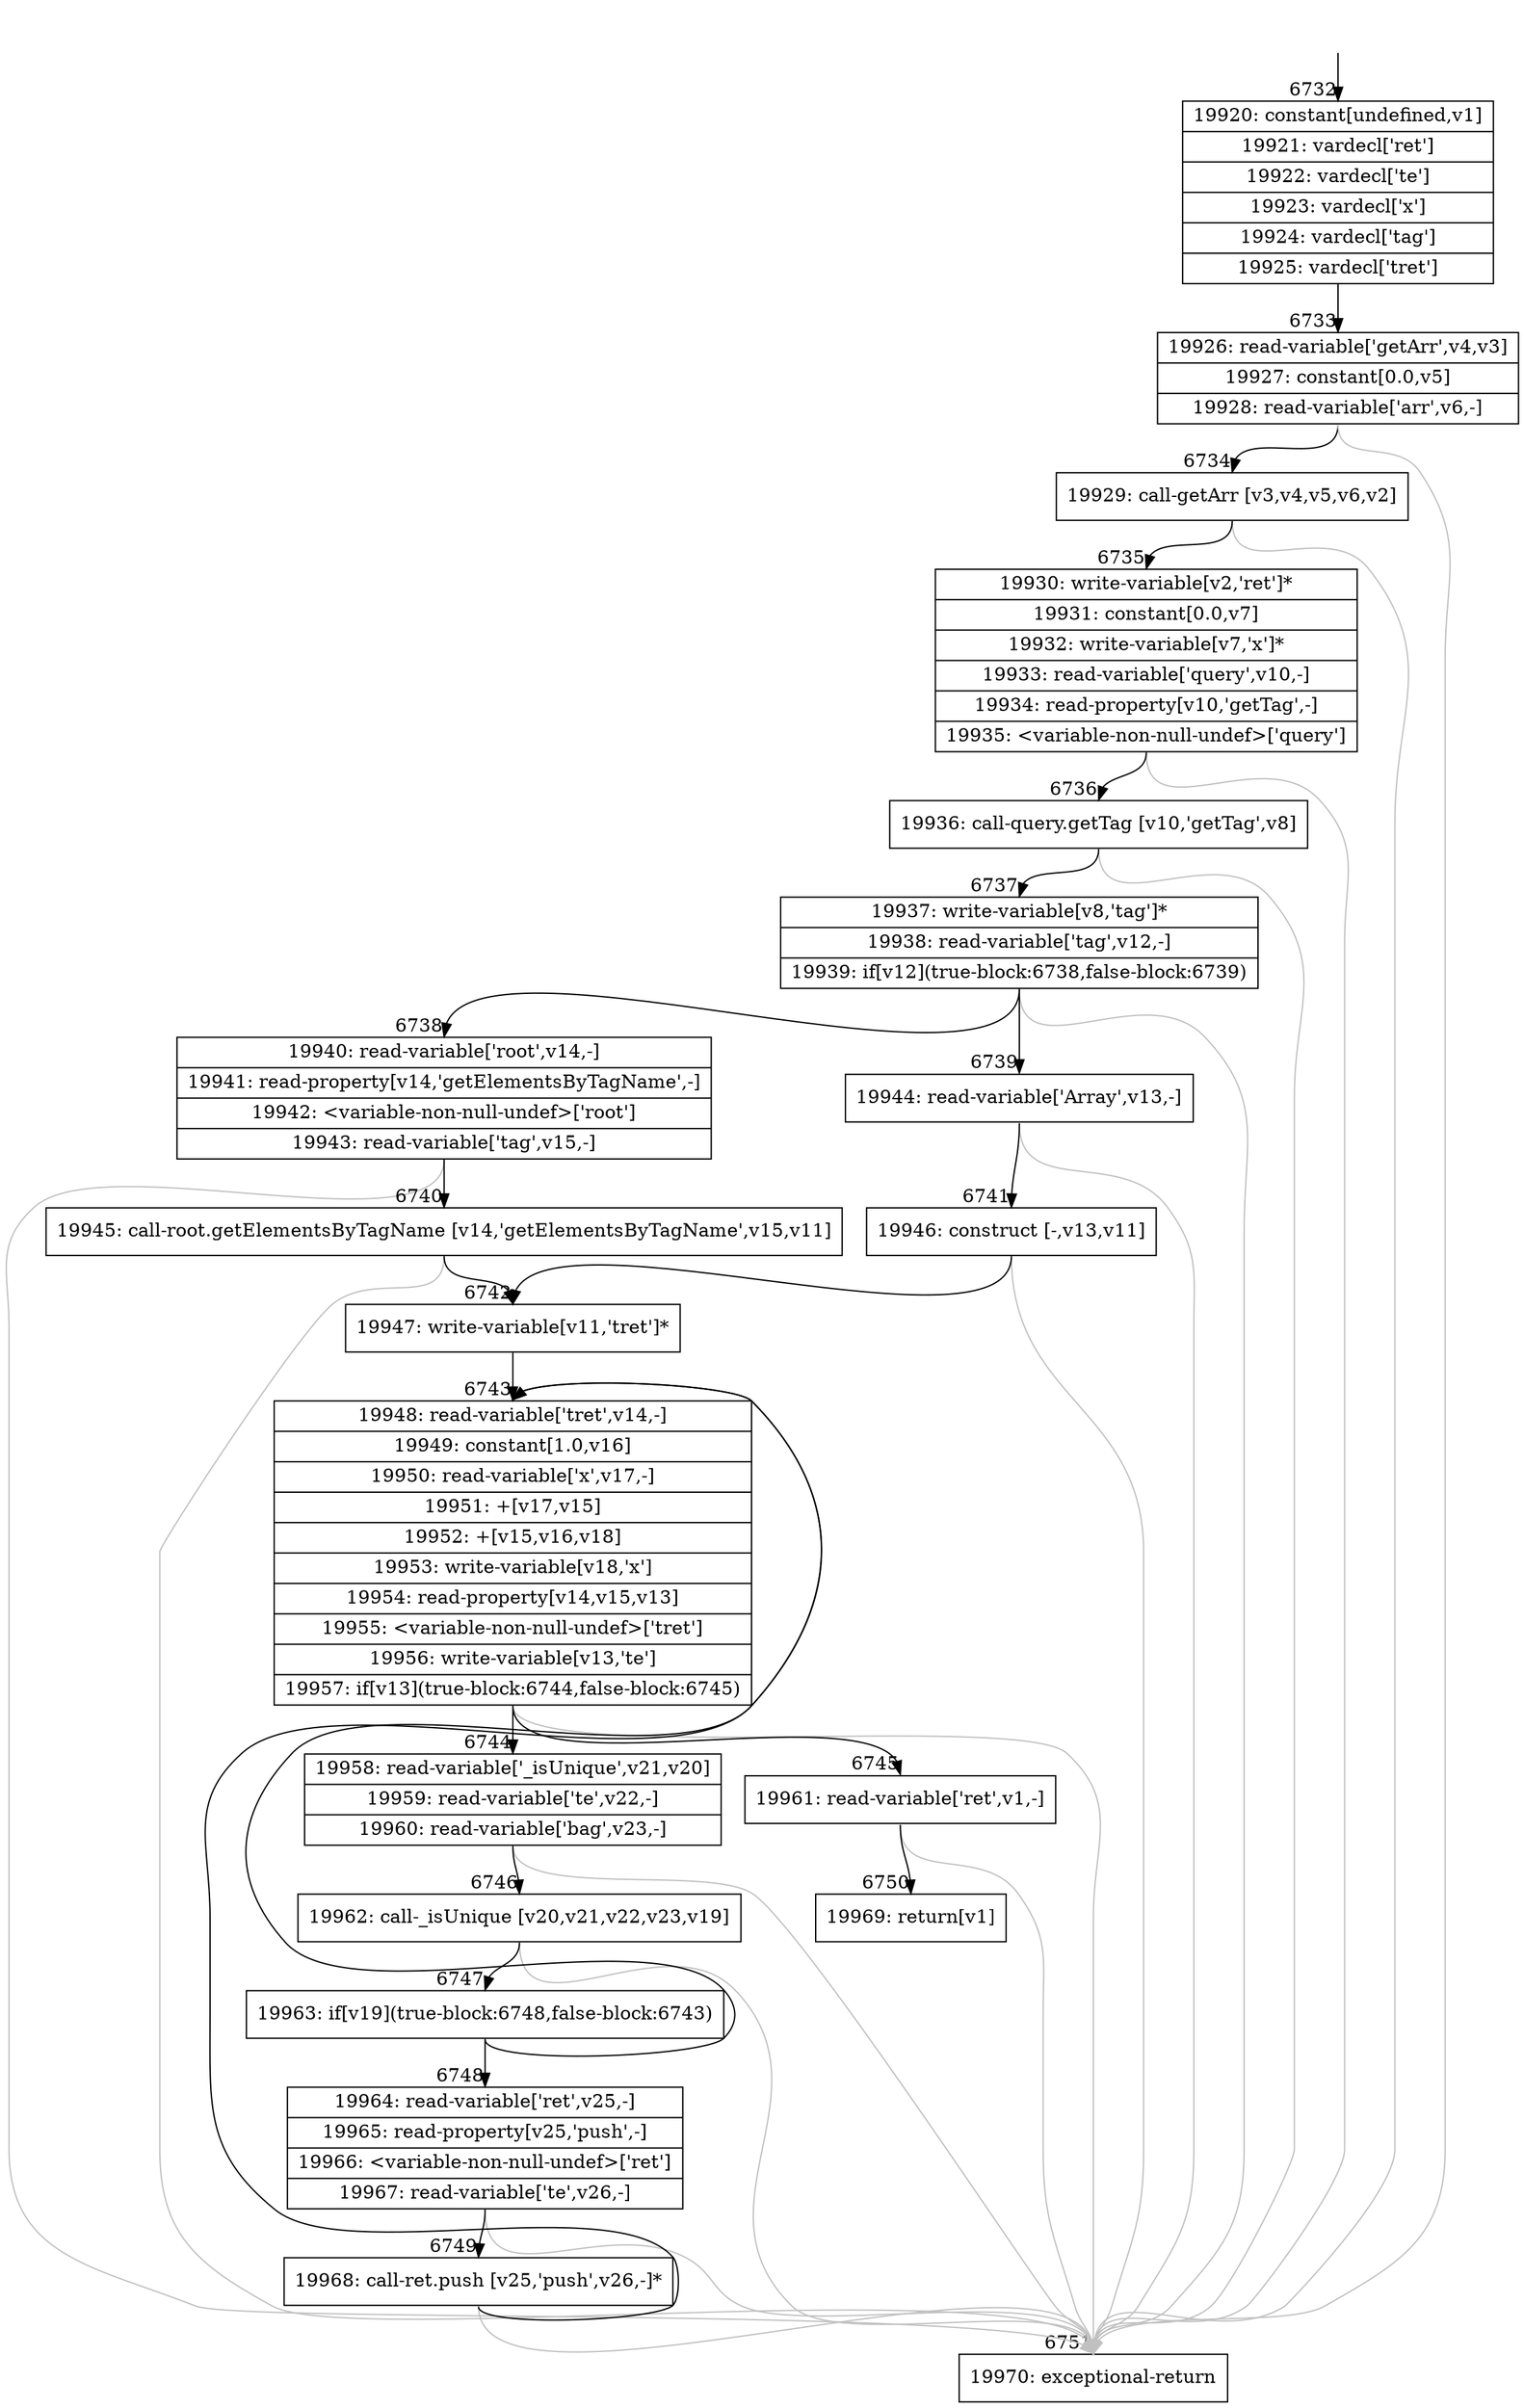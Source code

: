 digraph {
rankdir="TD"
BB_entry477[shape=none,label=""];
BB_entry477 -> BB6732 [tailport=s, headport=n, headlabel="    6732"]
BB6732 [shape=record label="{19920: constant[undefined,v1]|19921: vardecl['ret']|19922: vardecl['te']|19923: vardecl['x']|19924: vardecl['tag']|19925: vardecl['tret']}" ] 
BB6732 -> BB6733 [tailport=s, headport=n, headlabel="      6733"]
BB6733 [shape=record label="{19926: read-variable['getArr',v4,v3]|19927: constant[0.0,v5]|19928: read-variable['arr',v6,-]}" ] 
BB6733 -> BB6734 [tailport=s, headport=n, headlabel="      6734"]
BB6733 -> BB6751 [tailport=s, headport=n, color=gray, headlabel="      6751"]
BB6734 [shape=record label="{19929: call-getArr [v3,v4,v5,v6,v2]}" ] 
BB6734 -> BB6735 [tailport=s, headport=n, headlabel="      6735"]
BB6734 -> BB6751 [tailport=s, headport=n, color=gray]
BB6735 [shape=record label="{19930: write-variable[v2,'ret']*|19931: constant[0.0,v7]|19932: write-variable[v7,'x']*|19933: read-variable['query',v10,-]|19934: read-property[v10,'getTag',-]|19935: \<variable-non-null-undef\>['query']}" ] 
BB6735 -> BB6736 [tailport=s, headport=n, headlabel="      6736"]
BB6735 -> BB6751 [tailport=s, headport=n, color=gray]
BB6736 [shape=record label="{19936: call-query.getTag [v10,'getTag',v8]}" ] 
BB6736 -> BB6737 [tailport=s, headport=n, headlabel="      6737"]
BB6736 -> BB6751 [tailport=s, headport=n, color=gray]
BB6737 [shape=record label="{19937: write-variable[v8,'tag']*|19938: read-variable['tag',v12,-]|19939: if[v12](true-block:6738,false-block:6739)}" ] 
BB6737 -> BB6738 [tailport=s, headport=n, headlabel="      6738"]
BB6737 -> BB6739 [tailport=s, headport=n, headlabel="      6739"]
BB6737 -> BB6751 [tailport=s, headport=n, color=gray]
BB6738 [shape=record label="{19940: read-variable['root',v14,-]|19941: read-property[v14,'getElementsByTagName',-]|19942: \<variable-non-null-undef\>['root']|19943: read-variable['tag',v15,-]}" ] 
BB6738 -> BB6740 [tailport=s, headport=n, headlabel="      6740"]
BB6738 -> BB6751 [tailport=s, headport=n, color=gray]
BB6739 [shape=record label="{19944: read-variable['Array',v13,-]}" ] 
BB6739 -> BB6741 [tailport=s, headport=n, headlabel="      6741"]
BB6739 -> BB6751 [tailport=s, headport=n, color=gray]
BB6740 [shape=record label="{19945: call-root.getElementsByTagName [v14,'getElementsByTagName',v15,v11]}" ] 
BB6740 -> BB6742 [tailport=s, headport=n, headlabel="      6742"]
BB6740 -> BB6751 [tailport=s, headport=n, color=gray]
BB6741 [shape=record label="{19946: construct [-,v13,v11]}" ] 
BB6741 -> BB6742 [tailport=s, headport=n]
BB6741 -> BB6751 [tailport=s, headport=n, color=gray]
BB6742 [shape=record label="{19947: write-variable[v11,'tret']*}" ] 
BB6742 -> BB6743 [tailport=s, headport=n, headlabel="      6743"]
BB6743 [shape=record label="{19948: read-variable['tret',v14,-]|19949: constant[1.0,v16]|19950: read-variable['x',v17,-]|19951: +[v17,v15]|19952: +[v15,v16,v18]|19953: write-variable[v18,'x']|19954: read-property[v14,v15,v13]|19955: \<variable-non-null-undef\>['tret']|19956: write-variable[v13,'te']|19957: if[v13](true-block:6744,false-block:6745)}" ] 
BB6743 -> BB6744 [tailport=s, headport=n, headlabel="      6744"]
BB6743 -> BB6745 [tailport=s, headport=n, headlabel="      6745"]
BB6743 -> BB6751 [tailport=s, headport=n, color=gray]
BB6744 [shape=record label="{19958: read-variable['_isUnique',v21,v20]|19959: read-variable['te',v22,-]|19960: read-variable['bag',v23,-]}" ] 
BB6744 -> BB6746 [tailport=s, headport=n, headlabel="      6746"]
BB6744 -> BB6751 [tailport=s, headport=n, color=gray]
BB6745 [shape=record label="{19961: read-variable['ret',v1,-]}" ] 
BB6745 -> BB6750 [tailport=s, headport=n, headlabel="      6750"]
BB6745 -> BB6751 [tailport=s, headport=n, color=gray]
BB6746 [shape=record label="{19962: call-_isUnique [v20,v21,v22,v23,v19]}" ] 
BB6746 -> BB6747 [tailport=s, headport=n, headlabel="      6747"]
BB6746 -> BB6751 [tailport=s, headport=n, color=gray]
BB6747 [shape=record label="{19963: if[v19](true-block:6748,false-block:6743)}" ] 
BB6747 -> BB6748 [tailport=s, headport=n, headlabel="      6748"]
BB6747 -> BB6743 [tailport=s, headport=n]
BB6748 [shape=record label="{19964: read-variable['ret',v25,-]|19965: read-property[v25,'push',-]|19966: \<variable-non-null-undef\>['ret']|19967: read-variable['te',v26,-]}" ] 
BB6748 -> BB6749 [tailport=s, headport=n, headlabel="      6749"]
BB6748 -> BB6751 [tailport=s, headport=n, color=gray]
BB6749 [shape=record label="{19968: call-ret.push [v25,'push',v26,-]*}" ] 
BB6749 -> BB6743 [tailport=s, headport=n]
BB6749 -> BB6751 [tailport=s, headport=n, color=gray]
BB6750 [shape=record label="{19969: return[v1]}" ] 
BB6751 [shape=record label="{19970: exceptional-return}" ] 
//#$~ 9496
}
